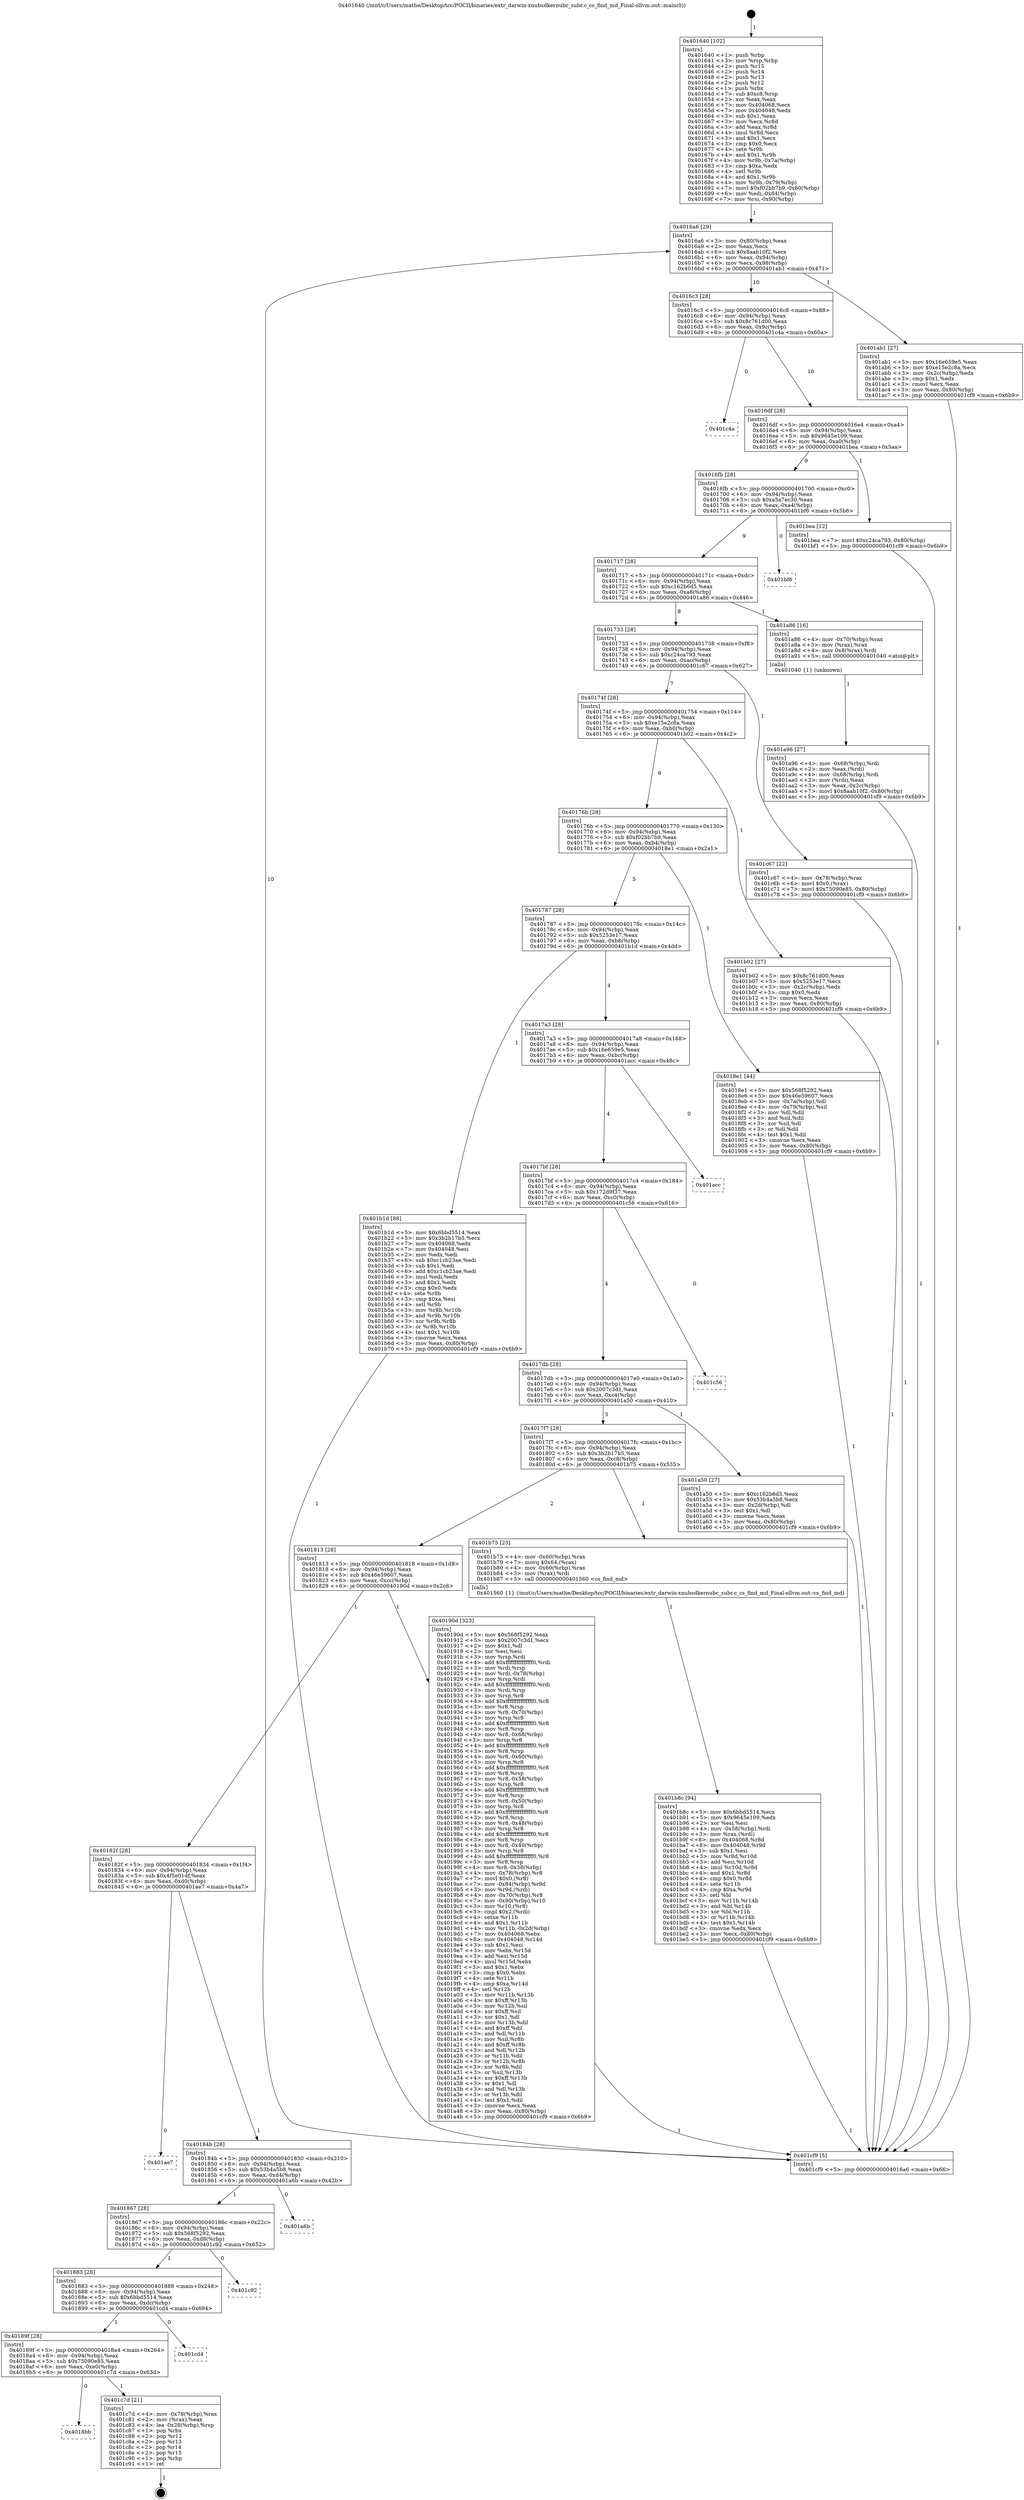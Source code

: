 digraph "0x401640" {
  label = "0x401640 (/mnt/c/Users/mathe/Desktop/tcc/POCII/binaries/extr_darwin-xnubsdkernubc_subr.c_cs_find_md_Final-ollvm.out::main(0))"
  labelloc = "t"
  node[shape=record]

  Entry [label="",width=0.3,height=0.3,shape=circle,fillcolor=black,style=filled]
  "0x4016a6" [label="{
     0x4016a6 [29]\l
     | [instrs]\l
     &nbsp;&nbsp;0x4016a6 \<+3\>: mov -0x80(%rbp),%eax\l
     &nbsp;&nbsp;0x4016a9 \<+2\>: mov %eax,%ecx\l
     &nbsp;&nbsp;0x4016ab \<+6\>: sub $0x8aab10f2,%ecx\l
     &nbsp;&nbsp;0x4016b1 \<+6\>: mov %eax,-0x94(%rbp)\l
     &nbsp;&nbsp;0x4016b7 \<+6\>: mov %ecx,-0x98(%rbp)\l
     &nbsp;&nbsp;0x4016bd \<+6\>: je 0000000000401ab1 \<main+0x471\>\l
  }"]
  "0x401ab1" [label="{
     0x401ab1 [27]\l
     | [instrs]\l
     &nbsp;&nbsp;0x401ab1 \<+5\>: mov $0x16e659e5,%eax\l
     &nbsp;&nbsp;0x401ab6 \<+5\>: mov $0xe15e2c8a,%ecx\l
     &nbsp;&nbsp;0x401abb \<+3\>: mov -0x2c(%rbp),%edx\l
     &nbsp;&nbsp;0x401abe \<+3\>: cmp $0x1,%edx\l
     &nbsp;&nbsp;0x401ac1 \<+3\>: cmovl %ecx,%eax\l
     &nbsp;&nbsp;0x401ac4 \<+3\>: mov %eax,-0x80(%rbp)\l
     &nbsp;&nbsp;0x401ac7 \<+5\>: jmp 0000000000401cf9 \<main+0x6b9\>\l
  }"]
  "0x4016c3" [label="{
     0x4016c3 [28]\l
     | [instrs]\l
     &nbsp;&nbsp;0x4016c3 \<+5\>: jmp 00000000004016c8 \<main+0x88\>\l
     &nbsp;&nbsp;0x4016c8 \<+6\>: mov -0x94(%rbp),%eax\l
     &nbsp;&nbsp;0x4016ce \<+5\>: sub $0x8c761d00,%eax\l
     &nbsp;&nbsp;0x4016d3 \<+6\>: mov %eax,-0x9c(%rbp)\l
     &nbsp;&nbsp;0x4016d9 \<+6\>: je 0000000000401c4a \<main+0x60a\>\l
  }"]
  Exit [label="",width=0.3,height=0.3,shape=circle,fillcolor=black,style=filled,peripheries=2]
  "0x401c4a" [label="{
     0x401c4a\l
  }", style=dashed]
  "0x4016df" [label="{
     0x4016df [28]\l
     | [instrs]\l
     &nbsp;&nbsp;0x4016df \<+5\>: jmp 00000000004016e4 \<main+0xa4\>\l
     &nbsp;&nbsp;0x4016e4 \<+6\>: mov -0x94(%rbp),%eax\l
     &nbsp;&nbsp;0x4016ea \<+5\>: sub $0x9645e109,%eax\l
     &nbsp;&nbsp;0x4016ef \<+6\>: mov %eax,-0xa0(%rbp)\l
     &nbsp;&nbsp;0x4016f5 \<+6\>: je 0000000000401bea \<main+0x5aa\>\l
  }"]
  "0x4018bb" [label="{
     0x4018bb\l
  }", style=dashed]
  "0x401bea" [label="{
     0x401bea [12]\l
     | [instrs]\l
     &nbsp;&nbsp;0x401bea \<+7\>: movl $0xc24ca793,-0x80(%rbp)\l
     &nbsp;&nbsp;0x401bf1 \<+5\>: jmp 0000000000401cf9 \<main+0x6b9\>\l
  }"]
  "0x4016fb" [label="{
     0x4016fb [28]\l
     | [instrs]\l
     &nbsp;&nbsp;0x4016fb \<+5\>: jmp 0000000000401700 \<main+0xc0\>\l
     &nbsp;&nbsp;0x401700 \<+6\>: mov -0x94(%rbp),%eax\l
     &nbsp;&nbsp;0x401706 \<+5\>: sub $0xa5a7ec30,%eax\l
     &nbsp;&nbsp;0x40170b \<+6\>: mov %eax,-0xa4(%rbp)\l
     &nbsp;&nbsp;0x401711 \<+6\>: je 0000000000401bf6 \<main+0x5b6\>\l
  }"]
  "0x401c7d" [label="{
     0x401c7d [21]\l
     | [instrs]\l
     &nbsp;&nbsp;0x401c7d \<+4\>: mov -0x78(%rbp),%rax\l
     &nbsp;&nbsp;0x401c81 \<+2\>: mov (%rax),%eax\l
     &nbsp;&nbsp;0x401c83 \<+4\>: lea -0x28(%rbp),%rsp\l
     &nbsp;&nbsp;0x401c87 \<+1\>: pop %rbx\l
     &nbsp;&nbsp;0x401c88 \<+2\>: pop %r12\l
     &nbsp;&nbsp;0x401c8a \<+2\>: pop %r13\l
     &nbsp;&nbsp;0x401c8c \<+2\>: pop %r14\l
     &nbsp;&nbsp;0x401c8e \<+2\>: pop %r15\l
     &nbsp;&nbsp;0x401c90 \<+1\>: pop %rbp\l
     &nbsp;&nbsp;0x401c91 \<+1\>: ret\l
  }"]
  "0x401bf6" [label="{
     0x401bf6\l
  }", style=dashed]
  "0x401717" [label="{
     0x401717 [28]\l
     | [instrs]\l
     &nbsp;&nbsp;0x401717 \<+5\>: jmp 000000000040171c \<main+0xdc\>\l
     &nbsp;&nbsp;0x40171c \<+6\>: mov -0x94(%rbp),%eax\l
     &nbsp;&nbsp;0x401722 \<+5\>: sub $0xc162b6d5,%eax\l
     &nbsp;&nbsp;0x401727 \<+6\>: mov %eax,-0xa8(%rbp)\l
     &nbsp;&nbsp;0x40172d \<+6\>: je 0000000000401a86 \<main+0x446\>\l
  }"]
  "0x40189f" [label="{
     0x40189f [28]\l
     | [instrs]\l
     &nbsp;&nbsp;0x40189f \<+5\>: jmp 00000000004018a4 \<main+0x264\>\l
     &nbsp;&nbsp;0x4018a4 \<+6\>: mov -0x94(%rbp),%eax\l
     &nbsp;&nbsp;0x4018aa \<+5\>: sub $0x75090e85,%eax\l
     &nbsp;&nbsp;0x4018af \<+6\>: mov %eax,-0xe0(%rbp)\l
     &nbsp;&nbsp;0x4018b5 \<+6\>: je 0000000000401c7d \<main+0x63d\>\l
  }"]
  "0x401a86" [label="{
     0x401a86 [16]\l
     | [instrs]\l
     &nbsp;&nbsp;0x401a86 \<+4\>: mov -0x70(%rbp),%rax\l
     &nbsp;&nbsp;0x401a8a \<+3\>: mov (%rax),%rax\l
     &nbsp;&nbsp;0x401a8d \<+4\>: mov 0x8(%rax),%rdi\l
     &nbsp;&nbsp;0x401a91 \<+5\>: call 0000000000401040 \<atoi@plt\>\l
     | [calls]\l
     &nbsp;&nbsp;0x401040 \{1\} (unknown)\l
  }"]
  "0x401733" [label="{
     0x401733 [28]\l
     | [instrs]\l
     &nbsp;&nbsp;0x401733 \<+5\>: jmp 0000000000401738 \<main+0xf8\>\l
     &nbsp;&nbsp;0x401738 \<+6\>: mov -0x94(%rbp),%eax\l
     &nbsp;&nbsp;0x40173e \<+5\>: sub $0xc24ca793,%eax\l
     &nbsp;&nbsp;0x401743 \<+6\>: mov %eax,-0xac(%rbp)\l
     &nbsp;&nbsp;0x401749 \<+6\>: je 0000000000401c67 \<main+0x627\>\l
  }"]
  "0x401cd4" [label="{
     0x401cd4\l
  }", style=dashed]
  "0x401c67" [label="{
     0x401c67 [22]\l
     | [instrs]\l
     &nbsp;&nbsp;0x401c67 \<+4\>: mov -0x78(%rbp),%rax\l
     &nbsp;&nbsp;0x401c6b \<+6\>: movl $0x0,(%rax)\l
     &nbsp;&nbsp;0x401c71 \<+7\>: movl $0x75090e85,-0x80(%rbp)\l
     &nbsp;&nbsp;0x401c78 \<+5\>: jmp 0000000000401cf9 \<main+0x6b9\>\l
  }"]
  "0x40174f" [label="{
     0x40174f [28]\l
     | [instrs]\l
     &nbsp;&nbsp;0x40174f \<+5\>: jmp 0000000000401754 \<main+0x114\>\l
     &nbsp;&nbsp;0x401754 \<+6\>: mov -0x94(%rbp),%eax\l
     &nbsp;&nbsp;0x40175a \<+5\>: sub $0xe15e2c8a,%eax\l
     &nbsp;&nbsp;0x40175f \<+6\>: mov %eax,-0xb0(%rbp)\l
     &nbsp;&nbsp;0x401765 \<+6\>: je 0000000000401b02 \<main+0x4c2\>\l
  }"]
  "0x401883" [label="{
     0x401883 [28]\l
     | [instrs]\l
     &nbsp;&nbsp;0x401883 \<+5\>: jmp 0000000000401888 \<main+0x248\>\l
     &nbsp;&nbsp;0x401888 \<+6\>: mov -0x94(%rbp),%eax\l
     &nbsp;&nbsp;0x40188e \<+5\>: sub $0x6bbd5514,%eax\l
     &nbsp;&nbsp;0x401893 \<+6\>: mov %eax,-0xdc(%rbp)\l
     &nbsp;&nbsp;0x401899 \<+6\>: je 0000000000401cd4 \<main+0x694\>\l
  }"]
  "0x401b02" [label="{
     0x401b02 [27]\l
     | [instrs]\l
     &nbsp;&nbsp;0x401b02 \<+5\>: mov $0x8c761d00,%eax\l
     &nbsp;&nbsp;0x401b07 \<+5\>: mov $0x5253e17,%ecx\l
     &nbsp;&nbsp;0x401b0c \<+3\>: mov -0x2c(%rbp),%edx\l
     &nbsp;&nbsp;0x401b0f \<+3\>: cmp $0x0,%edx\l
     &nbsp;&nbsp;0x401b12 \<+3\>: cmove %ecx,%eax\l
     &nbsp;&nbsp;0x401b15 \<+3\>: mov %eax,-0x80(%rbp)\l
     &nbsp;&nbsp;0x401b18 \<+5\>: jmp 0000000000401cf9 \<main+0x6b9\>\l
  }"]
  "0x40176b" [label="{
     0x40176b [28]\l
     | [instrs]\l
     &nbsp;&nbsp;0x40176b \<+5\>: jmp 0000000000401770 \<main+0x130\>\l
     &nbsp;&nbsp;0x401770 \<+6\>: mov -0x94(%rbp),%eax\l
     &nbsp;&nbsp;0x401776 \<+5\>: sub $0xf02bb7b9,%eax\l
     &nbsp;&nbsp;0x40177b \<+6\>: mov %eax,-0xb4(%rbp)\l
     &nbsp;&nbsp;0x401781 \<+6\>: je 00000000004018e1 \<main+0x2a1\>\l
  }"]
  "0x401c92" [label="{
     0x401c92\l
  }", style=dashed]
  "0x4018e1" [label="{
     0x4018e1 [44]\l
     | [instrs]\l
     &nbsp;&nbsp;0x4018e1 \<+5\>: mov $0x568f5292,%eax\l
     &nbsp;&nbsp;0x4018e6 \<+5\>: mov $0x46e59607,%ecx\l
     &nbsp;&nbsp;0x4018eb \<+3\>: mov -0x7a(%rbp),%dl\l
     &nbsp;&nbsp;0x4018ee \<+4\>: mov -0x79(%rbp),%sil\l
     &nbsp;&nbsp;0x4018f2 \<+3\>: mov %dl,%dil\l
     &nbsp;&nbsp;0x4018f5 \<+3\>: and %sil,%dil\l
     &nbsp;&nbsp;0x4018f8 \<+3\>: xor %sil,%dl\l
     &nbsp;&nbsp;0x4018fb \<+3\>: or %dl,%dil\l
     &nbsp;&nbsp;0x4018fe \<+4\>: test $0x1,%dil\l
     &nbsp;&nbsp;0x401902 \<+3\>: cmovne %ecx,%eax\l
     &nbsp;&nbsp;0x401905 \<+3\>: mov %eax,-0x80(%rbp)\l
     &nbsp;&nbsp;0x401908 \<+5\>: jmp 0000000000401cf9 \<main+0x6b9\>\l
  }"]
  "0x401787" [label="{
     0x401787 [28]\l
     | [instrs]\l
     &nbsp;&nbsp;0x401787 \<+5\>: jmp 000000000040178c \<main+0x14c\>\l
     &nbsp;&nbsp;0x40178c \<+6\>: mov -0x94(%rbp),%eax\l
     &nbsp;&nbsp;0x401792 \<+5\>: sub $0x5253e17,%eax\l
     &nbsp;&nbsp;0x401797 \<+6\>: mov %eax,-0xb8(%rbp)\l
     &nbsp;&nbsp;0x40179d \<+6\>: je 0000000000401b1d \<main+0x4dd\>\l
  }"]
  "0x401cf9" [label="{
     0x401cf9 [5]\l
     | [instrs]\l
     &nbsp;&nbsp;0x401cf9 \<+5\>: jmp 00000000004016a6 \<main+0x66\>\l
  }"]
  "0x401640" [label="{
     0x401640 [102]\l
     | [instrs]\l
     &nbsp;&nbsp;0x401640 \<+1\>: push %rbp\l
     &nbsp;&nbsp;0x401641 \<+3\>: mov %rsp,%rbp\l
     &nbsp;&nbsp;0x401644 \<+2\>: push %r15\l
     &nbsp;&nbsp;0x401646 \<+2\>: push %r14\l
     &nbsp;&nbsp;0x401648 \<+2\>: push %r13\l
     &nbsp;&nbsp;0x40164a \<+2\>: push %r12\l
     &nbsp;&nbsp;0x40164c \<+1\>: push %rbx\l
     &nbsp;&nbsp;0x40164d \<+7\>: sub $0xc8,%rsp\l
     &nbsp;&nbsp;0x401654 \<+2\>: xor %eax,%eax\l
     &nbsp;&nbsp;0x401656 \<+7\>: mov 0x404068,%ecx\l
     &nbsp;&nbsp;0x40165d \<+7\>: mov 0x404048,%edx\l
     &nbsp;&nbsp;0x401664 \<+3\>: sub $0x1,%eax\l
     &nbsp;&nbsp;0x401667 \<+3\>: mov %ecx,%r8d\l
     &nbsp;&nbsp;0x40166a \<+3\>: add %eax,%r8d\l
     &nbsp;&nbsp;0x40166d \<+4\>: imul %r8d,%ecx\l
     &nbsp;&nbsp;0x401671 \<+3\>: and $0x1,%ecx\l
     &nbsp;&nbsp;0x401674 \<+3\>: cmp $0x0,%ecx\l
     &nbsp;&nbsp;0x401677 \<+4\>: sete %r9b\l
     &nbsp;&nbsp;0x40167b \<+4\>: and $0x1,%r9b\l
     &nbsp;&nbsp;0x40167f \<+4\>: mov %r9b,-0x7a(%rbp)\l
     &nbsp;&nbsp;0x401683 \<+3\>: cmp $0xa,%edx\l
     &nbsp;&nbsp;0x401686 \<+4\>: setl %r9b\l
     &nbsp;&nbsp;0x40168a \<+4\>: and $0x1,%r9b\l
     &nbsp;&nbsp;0x40168e \<+4\>: mov %r9b,-0x79(%rbp)\l
     &nbsp;&nbsp;0x401692 \<+7\>: movl $0xf02bb7b9,-0x80(%rbp)\l
     &nbsp;&nbsp;0x401699 \<+6\>: mov %edi,-0x84(%rbp)\l
     &nbsp;&nbsp;0x40169f \<+7\>: mov %rsi,-0x90(%rbp)\l
  }"]
  "0x401867" [label="{
     0x401867 [28]\l
     | [instrs]\l
     &nbsp;&nbsp;0x401867 \<+5\>: jmp 000000000040186c \<main+0x22c\>\l
     &nbsp;&nbsp;0x40186c \<+6\>: mov -0x94(%rbp),%eax\l
     &nbsp;&nbsp;0x401872 \<+5\>: sub $0x568f5292,%eax\l
     &nbsp;&nbsp;0x401877 \<+6\>: mov %eax,-0xd8(%rbp)\l
     &nbsp;&nbsp;0x40187d \<+6\>: je 0000000000401c92 \<main+0x652\>\l
  }"]
  "0x401b1d" [label="{
     0x401b1d [88]\l
     | [instrs]\l
     &nbsp;&nbsp;0x401b1d \<+5\>: mov $0x6bbd5514,%eax\l
     &nbsp;&nbsp;0x401b22 \<+5\>: mov $0x3b2b17b5,%ecx\l
     &nbsp;&nbsp;0x401b27 \<+7\>: mov 0x404068,%edx\l
     &nbsp;&nbsp;0x401b2e \<+7\>: mov 0x404048,%esi\l
     &nbsp;&nbsp;0x401b35 \<+2\>: mov %edx,%edi\l
     &nbsp;&nbsp;0x401b37 \<+6\>: sub $0xc1cb23ae,%edi\l
     &nbsp;&nbsp;0x401b3d \<+3\>: sub $0x1,%edi\l
     &nbsp;&nbsp;0x401b40 \<+6\>: add $0xc1cb23ae,%edi\l
     &nbsp;&nbsp;0x401b46 \<+3\>: imul %edi,%edx\l
     &nbsp;&nbsp;0x401b49 \<+3\>: and $0x1,%edx\l
     &nbsp;&nbsp;0x401b4c \<+3\>: cmp $0x0,%edx\l
     &nbsp;&nbsp;0x401b4f \<+4\>: sete %r8b\l
     &nbsp;&nbsp;0x401b53 \<+3\>: cmp $0xa,%esi\l
     &nbsp;&nbsp;0x401b56 \<+4\>: setl %r9b\l
     &nbsp;&nbsp;0x401b5a \<+3\>: mov %r8b,%r10b\l
     &nbsp;&nbsp;0x401b5d \<+3\>: and %r9b,%r10b\l
     &nbsp;&nbsp;0x401b60 \<+3\>: xor %r9b,%r8b\l
     &nbsp;&nbsp;0x401b63 \<+3\>: or %r8b,%r10b\l
     &nbsp;&nbsp;0x401b66 \<+4\>: test $0x1,%r10b\l
     &nbsp;&nbsp;0x401b6a \<+3\>: cmovne %ecx,%eax\l
     &nbsp;&nbsp;0x401b6d \<+3\>: mov %eax,-0x80(%rbp)\l
     &nbsp;&nbsp;0x401b70 \<+5\>: jmp 0000000000401cf9 \<main+0x6b9\>\l
  }"]
  "0x4017a3" [label="{
     0x4017a3 [28]\l
     | [instrs]\l
     &nbsp;&nbsp;0x4017a3 \<+5\>: jmp 00000000004017a8 \<main+0x168\>\l
     &nbsp;&nbsp;0x4017a8 \<+6\>: mov -0x94(%rbp),%eax\l
     &nbsp;&nbsp;0x4017ae \<+5\>: sub $0x16e659e5,%eax\l
     &nbsp;&nbsp;0x4017b3 \<+6\>: mov %eax,-0xbc(%rbp)\l
     &nbsp;&nbsp;0x4017b9 \<+6\>: je 0000000000401acc \<main+0x48c\>\l
  }"]
  "0x401a6b" [label="{
     0x401a6b\l
  }", style=dashed]
  "0x401acc" [label="{
     0x401acc\l
  }", style=dashed]
  "0x4017bf" [label="{
     0x4017bf [28]\l
     | [instrs]\l
     &nbsp;&nbsp;0x4017bf \<+5\>: jmp 00000000004017c4 \<main+0x184\>\l
     &nbsp;&nbsp;0x4017c4 \<+6\>: mov -0x94(%rbp),%eax\l
     &nbsp;&nbsp;0x4017ca \<+5\>: sub $0x172d9f37,%eax\l
     &nbsp;&nbsp;0x4017cf \<+6\>: mov %eax,-0xc0(%rbp)\l
     &nbsp;&nbsp;0x4017d5 \<+6\>: je 0000000000401c56 \<main+0x616\>\l
  }"]
  "0x40184b" [label="{
     0x40184b [28]\l
     | [instrs]\l
     &nbsp;&nbsp;0x40184b \<+5\>: jmp 0000000000401850 \<main+0x210\>\l
     &nbsp;&nbsp;0x401850 \<+6\>: mov -0x94(%rbp),%eax\l
     &nbsp;&nbsp;0x401856 \<+5\>: sub $0x53b4a5b8,%eax\l
     &nbsp;&nbsp;0x40185b \<+6\>: mov %eax,-0xd4(%rbp)\l
     &nbsp;&nbsp;0x401861 \<+6\>: je 0000000000401a6b \<main+0x42b\>\l
  }"]
  "0x401c56" [label="{
     0x401c56\l
  }", style=dashed]
  "0x4017db" [label="{
     0x4017db [28]\l
     | [instrs]\l
     &nbsp;&nbsp;0x4017db \<+5\>: jmp 00000000004017e0 \<main+0x1a0\>\l
     &nbsp;&nbsp;0x4017e0 \<+6\>: mov -0x94(%rbp),%eax\l
     &nbsp;&nbsp;0x4017e6 \<+5\>: sub $0x2007c3d1,%eax\l
     &nbsp;&nbsp;0x4017eb \<+6\>: mov %eax,-0xc4(%rbp)\l
     &nbsp;&nbsp;0x4017f1 \<+6\>: je 0000000000401a50 \<main+0x410\>\l
  }"]
  "0x401ae7" [label="{
     0x401ae7\l
  }", style=dashed]
  "0x401a50" [label="{
     0x401a50 [27]\l
     | [instrs]\l
     &nbsp;&nbsp;0x401a50 \<+5\>: mov $0xc162b6d5,%eax\l
     &nbsp;&nbsp;0x401a55 \<+5\>: mov $0x53b4a5b8,%ecx\l
     &nbsp;&nbsp;0x401a5a \<+3\>: mov -0x2d(%rbp),%dl\l
     &nbsp;&nbsp;0x401a5d \<+3\>: test $0x1,%dl\l
     &nbsp;&nbsp;0x401a60 \<+3\>: cmovne %ecx,%eax\l
     &nbsp;&nbsp;0x401a63 \<+3\>: mov %eax,-0x80(%rbp)\l
     &nbsp;&nbsp;0x401a66 \<+5\>: jmp 0000000000401cf9 \<main+0x6b9\>\l
  }"]
  "0x4017f7" [label="{
     0x4017f7 [28]\l
     | [instrs]\l
     &nbsp;&nbsp;0x4017f7 \<+5\>: jmp 00000000004017fc \<main+0x1bc\>\l
     &nbsp;&nbsp;0x4017fc \<+6\>: mov -0x94(%rbp),%eax\l
     &nbsp;&nbsp;0x401802 \<+5\>: sub $0x3b2b17b5,%eax\l
     &nbsp;&nbsp;0x401807 \<+6\>: mov %eax,-0xc8(%rbp)\l
     &nbsp;&nbsp;0x40180d \<+6\>: je 0000000000401b75 \<main+0x535\>\l
  }"]
  "0x401b8c" [label="{
     0x401b8c [94]\l
     | [instrs]\l
     &nbsp;&nbsp;0x401b8c \<+5\>: mov $0x6bbd5514,%ecx\l
     &nbsp;&nbsp;0x401b91 \<+5\>: mov $0x9645e109,%edx\l
     &nbsp;&nbsp;0x401b96 \<+2\>: xor %esi,%esi\l
     &nbsp;&nbsp;0x401b98 \<+4\>: mov -0x58(%rbp),%rdi\l
     &nbsp;&nbsp;0x401b9c \<+3\>: mov %rax,(%rdi)\l
     &nbsp;&nbsp;0x401b9f \<+8\>: mov 0x404068,%r8d\l
     &nbsp;&nbsp;0x401ba7 \<+8\>: mov 0x404048,%r9d\l
     &nbsp;&nbsp;0x401baf \<+3\>: sub $0x1,%esi\l
     &nbsp;&nbsp;0x401bb2 \<+3\>: mov %r8d,%r10d\l
     &nbsp;&nbsp;0x401bb5 \<+3\>: add %esi,%r10d\l
     &nbsp;&nbsp;0x401bb8 \<+4\>: imul %r10d,%r8d\l
     &nbsp;&nbsp;0x401bbc \<+4\>: and $0x1,%r8d\l
     &nbsp;&nbsp;0x401bc0 \<+4\>: cmp $0x0,%r8d\l
     &nbsp;&nbsp;0x401bc4 \<+4\>: sete %r11b\l
     &nbsp;&nbsp;0x401bc8 \<+4\>: cmp $0xa,%r9d\l
     &nbsp;&nbsp;0x401bcc \<+3\>: setl %bl\l
     &nbsp;&nbsp;0x401bcf \<+3\>: mov %r11b,%r14b\l
     &nbsp;&nbsp;0x401bd2 \<+3\>: and %bl,%r14b\l
     &nbsp;&nbsp;0x401bd5 \<+3\>: xor %bl,%r11b\l
     &nbsp;&nbsp;0x401bd8 \<+3\>: or %r11b,%r14b\l
     &nbsp;&nbsp;0x401bdb \<+4\>: test $0x1,%r14b\l
     &nbsp;&nbsp;0x401bdf \<+3\>: cmovne %edx,%ecx\l
     &nbsp;&nbsp;0x401be2 \<+3\>: mov %ecx,-0x80(%rbp)\l
     &nbsp;&nbsp;0x401be5 \<+5\>: jmp 0000000000401cf9 \<main+0x6b9\>\l
  }"]
  "0x401b75" [label="{
     0x401b75 [23]\l
     | [instrs]\l
     &nbsp;&nbsp;0x401b75 \<+4\>: mov -0x60(%rbp),%rax\l
     &nbsp;&nbsp;0x401b79 \<+7\>: movq $0x64,(%rax)\l
     &nbsp;&nbsp;0x401b80 \<+4\>: mov -0x60(%rbp),%rax\l
     &nbsp;&nbsp;0x401b84 \<+3\>: mov (%rax),%rdi\l
     &nbsp;&nbsp;0x401b87 \<+5\>: call 0000000000401560 \<cs_find_md\>\l
     | [calls]\l
     &nbsp;&nbsp;0x401560 \{1\} (/mnt/c/Users/mathe/Desktop/tcc/POCII/binaries/extr_darwin-xnubsdkernubc_subr.c_cs_find_md_Final-ollvm.out::cs_find_md)\l
  }"]
  "0x401813" [label="{
     0x401813 [28]\l
     | [instrs]\l
     &nbsp;&nbsp;0x401813 \<+5\>: jmp 0000000000401818 \<main+0x1d8\>\l
     &nbsp;&nbsp;0x401818 \<+6\>: mov -0x94(%rbp),%eax\l
     &nbsp;&nbsp;0x40181e \<+5\>: sub $0x46e59607,%eax\l
     &nbsp;&nbsp;0x401823 \<+6\>: mov %eax,-0xcc(%rbp)\l
     &nbsp;&nbsp;0x401829 \<+6\>: je 000000000040190d \<main+0x2cd\>\l
  }"]
  "0x401a96" [label="{
     0x401a96 [27]\l
     | [instrs]\l
     &nbsp;&nbsp;0x401a96 \<+4\>: mov -0x68(%rbp),%rdi\l
     &nbsp;&nbsp;0x401a9a \<+2\>: mov %eax,(%rdi)\l
     &nbsp;&nbsp;0x401a9c \<+4\>: mov -0x68(%rbp),%rdi\l
     &nbsp;&nbsp;0x401aa0 \<+2\>: mov (%rdi),%eax\l
     &nbsp;&nbsp;0x401aa2 \<+3\>: mov %eax,-0x2c(%rbp)\l
     &nbsp;&nbsp;0x401aa5 \<+7\>: movl $0x8aab10f2,-0x80(%rbp)\l
     &nbsp;&nbsp;0x401aac \<+5\>: jmp 0000000000401cf9 \<main+0x6b9\>\l
  }"]
  "0x40190d" [label="{
     0x40190d [323]\l
     | [instrs]\l
     &nbsp;&nbsp;0x40190d \<+5\>: mov $0x568f5292,%eax\l
     &nbsp;&nbsp;0x401912 \<+5\>: mov $0x2007c3d1,%ecx\l
     &nbsp;&nbsp;0x401917 \<+2\>: mov $0x1,%dl\l
     &nbsp;&nbsp;0x401919 \<+2\>: xor %esi,%esi\l
     &nbsp;&nbsp;0x40191b \<+3\>: mov %rsp,%rdi\l
     &nbsp;&nbsp;0x40191e \<+4\>: add $0xfffffffffffffff0,%rdi\l
     &nbsp;&nbsp;0x401922 \<+3\>: mov %rdi,%rsp\l
     &nbsp;&nbsp;0x401925 \<+4\>: mov %rdi,-0x78(%rbp)\l
     &nbsp;&nbsp;0x401929 \<+3\>: mov %rsp,%rdi\l
     &nbsp;&nbsp;0x40192c \<+4\>: add $0xfffffffffffffff0,%rdi\l
     &nbsp;&nbsp;0x401930 \<+3\>: mov %rdi,%rsp\l
     &nbsp;&nbsp;0x401933 \<+3\>: mov %rsp,%r8\l
     &nbsp;&nbsp;0x401936 \<+4\>: add $0xfffffffffffffff0,%r8\l
     &nbsp;&nbsp;0x40193a \<+3\>: mov %r8,%rsp\l
     &nbsp;&nbsp;0x40193d \<+4\>: mov %r8,-0x70(%rbp)\l
     &nbsp;&nbsp;0x401941 \<+3\>: mov %rsp,%r8\l
     &nbsp;&nbsp;0x401944 \<+4\>: add $0xfffffffffffffff0,%r8\l
     &nbsp;&nbsp;0x401948 \<+3\>: mov %r8,%rsp\l
     &nbsp;&nbsp;0x40194b \<+4\>: mov %r8,-0x68(%rbp)\l
     &nbsp;&nbsp;0x40194f \<+3\>: mov %rsp,%r8\l
     &nbsp;&nbsp;0x401952 \<+4\>: add $0xfffffffffffffff0,%r8\l
     &nbsp;&nbsp;0x401956 \<+3\>: mov %r8,%rsp\l
     &nbsp;&nbsp;0x401959 \<+4\>: mov %r8,-0x60(%rbp)\l
     &nbsp;&nbsp;0x40195d \<+3\>: mov %rsp,%r8\l
     &nbsp;&nbsp;0x401960 \<+4\>: add $0xfffffffffffffff0,%r8\l
     &nbsp;&nbsp;0x401964 \<+3\>: mov %r8,%rsp\l
     &nbsp;&nbsp;0x401967 \<+4\>: mov %r8,-0x58(%rbp)\l
     &nbsp;&nbsp;0x40196b \<+3\>: mov %rsp,%r8\l
     &nbsp;&nbsp;0x40196e \<+4\>: add $0xfffffffffffffff0,%r8\l
     &nbsp;&nbsp;0x401972 \<+3\>: mov %r8,%rsp\l
     &nbsp;&nbsp;0x401975 \<+4\>: mov %r8,-0x50(%rbp)\l
     &nbsp;&nbsp;0x401979 \<+3\>: mov %rsp,%r8\l
     &nbsp;&nbsp;0x40197c \<+4\>: add $0xfffffffffffffff0,%r8\l
     &nbsp;&nbsp;0x401980 \<+3\>: mov %r8,%rsp\l
     &nbsp;&nbsp;0x401983 \<+4\>: mov %r8,-0x48(%rbp)\l
     &nbsp;&nbsp;0x401987 \<+3\>: mov %rsp,%r8\l
     &nbsp;&nbsp;0x40198a \<+4\>: add $0xfffffffffffffff0,%r8\l
     &nbsp;&nbsp;0x40198e \<+3\>: mov %r8,%rsp\l
     &nbsp;&nbsp;0x401991 \<+4\>: mov %r8,-0x40(%rbp)\l
     &nbsp;&nbsp;0x401995 \<+3\>: mov %rsp,%r8\l
     &nbsp;&nbsp;0x401998 \<+4\>: add $0xfffffffffffffff0,%r8\l
     &nbsp;&nbsp;0x40199c \<+3\>: mov %r8,%rsp\l
     &nbsp;&nbsp;0x40199f \<+4\>: mov %r8,-0x38(%rbp)\l
     &nbsp;&nbsp;0x4019a3 \<+4\>: mov -0x78(%rbp),%r8\l
     &nbsp;&nbsp;0x4019a7 \<+7\>: movl $0x0,(%r8)\l
     &nbsp;&nbsp;0x4019ae \<+7\>: mov -0x84(%rbp),%r9d\l
     &nbsp;&nbsp;0x4019b5 \<+3\>: mov %r9d,(%rdi)\l
     &nbsp;&nbsp;0x4019b8 \<+4\>: mov -0x70(%rbp),%r8\l
     &nbsp;&nbsp;0x4019bc \<+7\>: mov -0x90(%rbp),%r10\l
     &nbsp;&nbsp;0x4019c3 \<+3\>: mov %r10,(%r8)\l
     &nbsp;&nbsp;0x4019c6 \<+3\>: cmpl $0x2,(%rdi)\l
     &nbsp;&nbsp;0x4019c9 \<+4\>: setne %r11b\l
     &nbsp;&nbsp;0x4019cd \<+4\>: and $0x1,%r11b\l
     &nbsp;&nbsp;0x4019d1 \<+4\>: mov %r11b,-0x2d(%rbp)\l
     &nbsp;&nbsp;0x4019d5 \<+7\>: mov 0x404068,%ebx\l
     &nbsp;&nbsp;0x4019dc \<+8\>: mov 0x404048,%r14d\l
     &nbsp;&nbsp;0x4019e4 \<+3\>: sub $0x1,%esi\l
     &nbsp;&nbsp;0x4019e7 \<+3\>: mov %ebx,%r15d\l
     &nbsp;&nbsp;0x4019ea \<+3\>: add %esi,%r15d\l
     &nbsp;&nbsp;0x4019ed \<+4\>: imul %r15d,%ebx\l
     &nbsp;&nbsp;0x4019f1 \<+3\>: and $0x1,%ebx\l
     &nbsp;&nbsp;0x4019f4 \<+3\>: cmp $0x0,%ebx\l
     &nbsp;&nbsp;0x4019f7 \<+4\>: sete %r11b\l
     &nbsp;&nbsp;0x4019fb \<+4\>: cmp $0xa,%r14d\l
     &nbsp;&nbsp;0x4019ff \<+4\>: setl %r12b\l
     &nbsp;&nbsp;0x401a03 \<+3\>: mov %r11b,%r13b\l
     &nbsp;&nbsp;0x401a06 \<+4\>: xor $0xff,%r13b\l
     &nbsp;&nbsp;0x401a0a \<+3\>: mov %r12b,%sil\l
     &nbsp;&nbsp;0x401a0d \<+4\>: xor $0xff,%sil\l
     &nbsp;&nbsp;0x401a11 \<+3\>: xor $0x1,%dl\l
     &nbsp;&nbsp;0x401a14 \<+3\>: mov %r13b,%dil\l
     &nbsp;&nbsp;0x401a17 \<+4\>: and $0xff,%dil\l
     &nbsp;&nbsp;0x401a1b \<+3\>: and %dl,%r11b\l
     &nbsp;&nbsp;0x401a1e \<+3\>: mov %sil,%r8b\l
     &nbsp;&nbsp;0x401a21 \<+4\>: and $0xff,%r8b\l
     &nbsp;&nbsp;0x401a25 \<+3\>: and %dl,%r12b\l
     &nbsp;&nbsp;0x401a28 \<+3\>: or %r11b,%dil\l
     &nbsp;&nbsp;0x401a2b \<+3\>: or %r12b,%r8b\l
     &nbsp;&nbsp;0x401a2e \<+3\>: xor %r8b,%dil\l
     &nbsp;&nbsp;0x401a31 \<+3\>: or %sil,%r13b\l
     &nbsp;&nbsp;0x401a34 \<+4\>: xor $0xff,%r13b\l
     &nbsp;&nbsp;0x401a38 \<+3\>: or $0x1,%dl\l
     &nbsp;&nbsp;0x401a3b \<+3\>: and %dl,%r13b\l
     &nbsp;&nbsp;0x401a3e \<+3\>: or %r13b,%dil\l
     &nbsp;&nbsp;0x401a41 \<+4\>: test $0x1,%dil\l
     &nbsp;&nbsp;0x401a45 \<+3\>: cmovne %ecx,%eax\l
     &nbsp;&nbsp;0x401a48 \<+3\>: mov %eax,-0x80(%rbp)\l
     &nbsp;&nbsp;0x401a4b \<+5\>: jmp 0000000000401cf9 \<main+0x6b9\>\l
  }"]
  "0x40182f" [label="{
     0x40182f [28]\l
     | [instrs]\l
     &nbsp;&nbsp;0x40182f \<+5\>: jmp 0000000000401834 \<main+0x1f4\>\l
     &nbsp;&nbsp;0x401834 \<+6\>: mov -0x94(%rbp),%eax\l
     &nbsp;&nbsp;0x40183a \<+5\>: sub $0x4f5e01df,%eax\l
     &nbsp;&nbsp;0x40183f \<+6\>: mov %eax,-0xd0(%rbp)\l
     &nbsp;&nbsp;0x401845 \<+6\>: je 0000000000401ae7 \<main+0x4a7\>\l
  }"]
  Entry -> "0x401640" [label=" 1"]
  "0x4016a6" -> "0x401ab1" [label=" 1"]
  "0x4016a6" -> "0x4016c3" [label=" 10"]
  "0x401c7d" -> Exit [label=" 1"]
  "0x4016c3" -> "0x401c4a" [label=" 0"]
  "0x4016c3" -> "0x4016df" [label=" 10"]
  "0x40189f" -> "0x4018bb" [label=" 0"]
  "0x4016df" -> "0x401bea" [label=" 1"]
  "0x4016df" -> "0x4016fb" [label=" 9"]
  "0x40189f" -> "0x401c7d" [label=" 1"]
  "0x4016fb" -> "0x401bf6" [label=" 0"]
  "0x4016fb" -> "0x401717" [label=" 9"]
  "0x401883" -> "0x40189f" [label=" 1"]
  "0x401717" -> "0x401a86" [label=" 1"]
  "0x401717" -> "0x401733" [label=" 8"]
  "0x401883" -> "0x401cd4" [label=" 0"]
  "0x401733" -> "0x401c67" [label=" 1"]
  "0x401733" -> "0x40174f" [label=" 7"]
  "0x401867" -> "0x401883" [label=" 1"]
  "0x40174f" -> "0x401b02" [label=" 1"]
  "0x40174f" -> "0x40176b" [label=" 6"]
  "0x401867" -> "0x401c92" [label=" 0"]
  "0x40176b" -> "0x4018e1" [label=" 1"]
  "0x40176b" -> "0x401787" [label=" 5"]
  "0x4018e1" -> "0x401cf9" [label=" 1"]
  "0x401640" -> "0x4016a6" [label=" 1"]
  "0x401cf9" -> "0x4016a6" [label=" 10"]
  "0x40184b" -> "0x401867" [label=" 1"]
  "0x401787" -> "0x401b1d" [label=" 1"]
  "0x401787" -> "0x4017a3" [label=" 4"]
  "0x40184b" -> "0x401a6b" [label=" 0"]
  "0x4017a3" -> "0x401acc" [label=" 0"]
  "0x4017a3" -> "0x4017bf" [label=" 4"]
  "0x40182f" -> "0x40184b" [label=" 1"]
  "0x4017bf" -> "0x401c56" [label=" 0"]
  "0x4017bf" -> "0x4017db" [label=" 4"]
  "0x40182f" -> "0x401ae7" [label=" 0"]
  "0x4017db" -> "0x401a50" [label=" 1"]
  "0x4017db" -> "0x4017f7" [label=" 3"]
  "0x401c67" -> "0x401cf9" [label=" 1"]
  "0x4017f7" -> "0x401b75" [label=" 1"]
  "0x4017f7" -> "0x401813" [label=" 2"]
  "0x401bea" -> "0x401cf9" [label=" 1"]
  "0x401813" -> "0x40190d" [label=" 1"]
  "0x401813" -> "0x40182f" [label=" 1"]
  "0x401b8c" -> "0x401cf9" [label=" 1"]
  "0x40190d" -> "0x401cf9" [label=" 1"]
  "0x401a50" -> "0x401cf9" [label=" 1"]
  "0x401a86" -> "0x401a96" [label=" 1"]
  "0x401a96" -> "0x401cf9" [label=" 1"]
  "0x401ab1" -> "0x401cf9" [label=" 1"]
  "0x401b02" -> "0x401cf9" [label=" 1"]
  "0x401b1d" -> "0x401cf9" [label=" 1"]
  "0x401b75" -> "0x401b8c" [label=" 1"]
}
